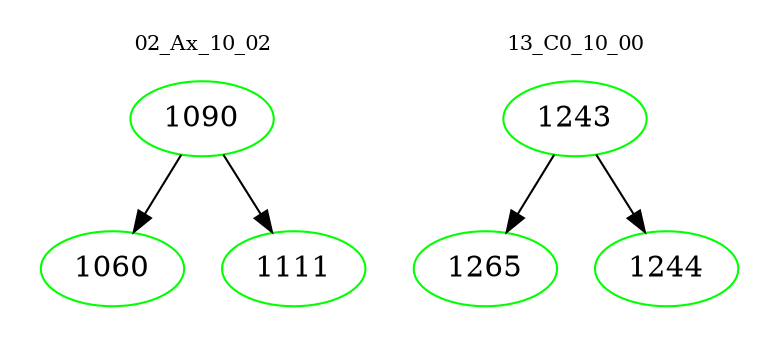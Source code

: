 digraph{
subgraph cluster_0 {
color = white
label = "02_Ax_10_02";
fontsize=10;
T0_1090 [label="1090", color="green"]
T0_1090 -> T0_1060 [color="black"]
T0_1060 [label="1060", color="green"]
T0_1090 -> T0_1111 [color="black"]
T0_1111 [label="1111", color="green"]
}
subgraph cluster_1 {
color = white
label = "13_C0_10_00";
fontsize=10;
T1_1243 [label="1243", color="green"]
T1_1243 -> T1_1265 [color="black"]
T1_1265 [label="1265", color="green"]
T1_1243 -> T1_1244 [color="black"]
T1_1244 [label="1244", color="green"]
}
}
